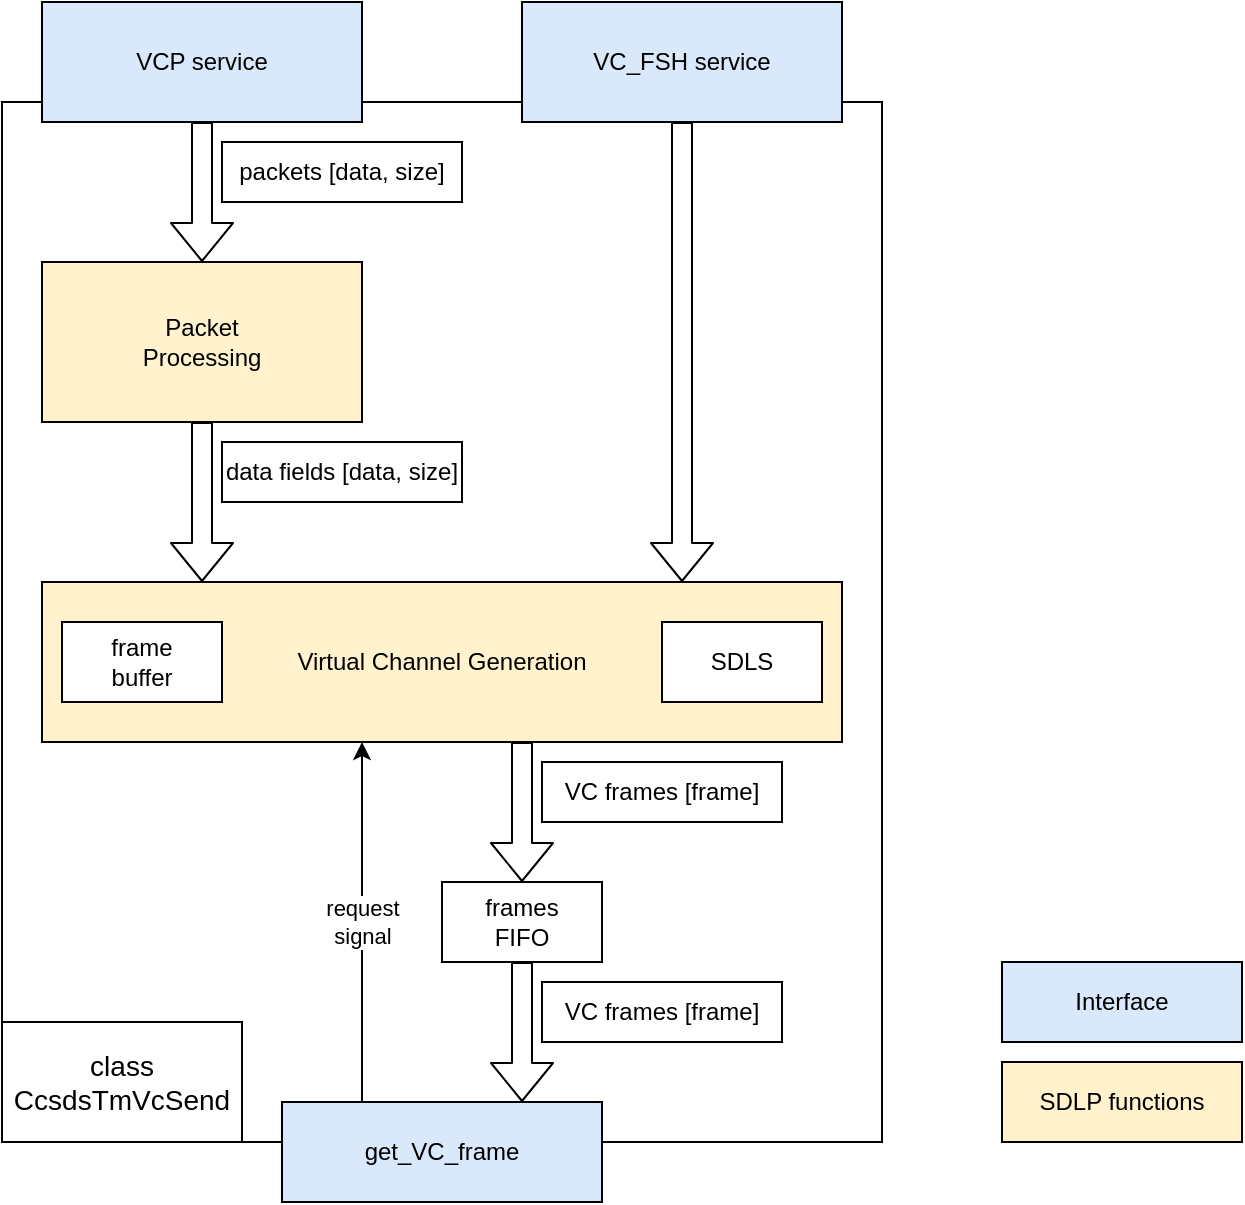 <mxfile>
    <diagram id="QktT9s6Nc1AT6UdeHGov" name="CcsdsTmVcSend">
        <mxGraphModel dx="700" dy="602" grid="1" gridSize="10" guides="1" tooltips="1" connect="1" arrows="1" fold="1" page="1" pageScale="1" pageWidth="850" pageHeight="1100" math="0" shadow="0">
            <root>
                <mxCell id="0"/>
                <mxCell id="1" parent="0"/>
                <mxCell id="11" value="" style="rounded=0;whiteSpace=wrap;html=1;fillColor=default;" vertex="1" parent="1">
                    <mxGeometry x="120" y="450" width="440" height="520" as="geometry"/>
                </mxCell>
                <mxCell id="2" value="Packet&lt;br/&gt;Processing" style="rounded=0;whiteSpace=wrap;html=1;fillColor=#fff2cc;strokeColor=#000000;" vertex="1" parent="1">
                    <mxGeometry x="140" y="530" width="160" height="80" as="geometry"/>
                </mxCell>
                <mxCell id="3" value="" style="shape=flexArrow;endArrow=classic;html=1;entryX=0.5;entryY=0;entryDx=0;entryDy=0;" edge="1" parent="1" target="2">
                    <mxGeometry width="50" height="50" relative="1" as="geometry">
                        <mxPoint x="220" y="460" as="sourcePoint"/>
                        <mxPoint x="340" y="530" as="targetPoint"/>
                    </mxGeometry>
                </mxCell>
                <mxCell id="4" value="Virtual Channel Generation" style="rounded=0;whiteSpace=wrap;html=1;fillColor=#fff2cc;strokeColor=#000000;" vertex="1" parent="1">
                    <mxGeometry x="140" y="690" width="400" height="80" as="geometry"/>
                </mxCell>
                <mxCell id="7" value="" style="shape=flexArrow;endArrow=classic;html=1;" edge="1" parent="1">
                    <mxGeometry width="50" height="50" relative="1" as="geometry">
                        <mxPoint x="220" y="610" as="sourcePoint"/>
                        <mxPoint x="220" y="690" as="targetPoint"/>
                    </mxGeometry>
                </mxCell>
                <mxCell id="8" value="" style="shape=flexArrow;endArrow=classic;html=1;entryX=0.5;entryY=0;entryDx=0;entryDy=0;" edge="1" parent="1" target="9">
                    <mxGeometry width="50" height="50" relative="1" as="geometry">
                        <mxPoint x="380" y="770" as="sourcePoint"/>
                        <mxPoint x="360" y="850" as="targetPoint"/>
                    </mxGeometry>
                </mxCell>
                <mxCell id="9" value="frames&lt;br&gt;FIFO" style="rounded=0;whiteSpace=wrap;html=1;" vertex="1" parent="1">
                    <mxGeometry x="340" y="840" width="80" height="40" as="geometry"/>
                </mxCell>
                <mxCell id="10" value="VCP service" style="rounded=0;whiteSpace=wrap;html=1;fillColor=#dae8fc;strokeColor=#000000;" vertex="1" parent="1">
                    <mxGeometry x="140" y="400" width="160" height="60" as="geometry"/>
                </mxCell>
                <mxCell id="13" value="VC_FSH service" style="rounded=0;whiteSpace=wrap;html=1;fillColor=#dae8fc;strokeColor=#000000;" vertex="1" parent="1">
                    <mxGeometry x="380" y="400" width="160" height="60" as="geometry"/>
                </mxCell>
                <mxCell id="14" value="" style="shape=flexArrow;endArrow=classic;html=1;entryX=0.8;entryY=0;entryDx=0;entryDy=0;exitX=0.5;exitY=1;exitDx=0;exitDy=0;entryPerimeter=0;" edge="1" parent="1" source="13" target="4">
                    <mxGeometry width="50" height="50" relative="1" as="geometry">
                        <mxPoint x="230" y="470.0" as="sourcePoint"/>
                        <mxPoint x="230" y="540.0" as="targetPoint"/>
                    </mxGeometry>
                </mxCell>
                <mxCell id="19" value="request&lt;br&gt;signal" style="edgeStyle=none;html=1;exitX=0.25;exitY=0;exitDx=0;exitDy=0;" edge="1" parent="1" source="15">
                    <mxGeometry relative="1" as="geometry">
                        <mxPoint x="300" y="770" as="targetPoint"/>
                    </mxGeometry>
                </mxCell>
                <mxCell id="15" value="get_VC_frame" style="rounded=0;whiteSpace=wrap;html=1;fillColor=#dae8fc;strokeColor=#000000;" vertex="1" parent="1">
                    <mxGeometry x="260" y="950" width="160" height="50" as="geometry"/>
                </mxCell>
                <mxCell id="16" value="" style="shape=flexArrow;endArrow=classic;html=1;exitX=0.5;exitY=1;exitDx=0;exitDy=0;entryX=0.75;entryY=0;entryDx=0;entryDy=0;" edge="1" parent="1" source="9" target="15">
                    <mxGeometry width="50" height="50" relative="1" as="geometry">
                        <mxPoint x="350" y="780" as="sourcePoint"/>
                        <mxPoint x="350" y="860" as="targetPoint"/>
                    </mxGeometry>
                </mxCell>
                <mxCell id="17" value="&lt;font style=&quot;font-size: 14px;&quot;&gt;class&lt;br&gt;CcsdsTmVcSend&lt;/font&gt;" style="rounded=0;whiteSpace=wrap;html=1;fillColor=default;" vertex="1" parent="1">
                    <mxGeometry x="120" y="910" width="120" height="60" as="geometry"/>
                </mxCell>
                <mxCell id="20" value="frame&lt;br&gt;buffer" style="rounded=0;whiteSpace=wrap;html=1;" vertex="1" parent="1">
                    <mxGeometry x="150" y="710" width="80" height="40" as="geometry"/>
                </mxCell>
                <mxCell id="21" value="packets [data, size]" style="rounded=0;whiteSpace=wrap;html=1;strokeColor=#000000;fillColor=default;" vertex="1" parent="1">
                    <mxGeometry x="230" y="470" width="120" height="30" as="geometry"/>
                </mxCell>
                <mxCell id="22" value="data fields [data, size]" style="rounded=0;whiteSpace=wrap;html=1;strokeColor=#000000;fillColor=default;" vertex="1" parent="1">
                    <mxGeometry x="230" y="620" width="120" height="30" as="geometry"/>
                </mxCell>
                <mxCell id="23" value="VC frames [frame]" style="rounded=0;whiteSpace=wrap;html=1;strokeColor=#000000;fillColor=default;" vertex="1" parent="1">
                    <mxGeometry x="390" y="780" width="120" height="30" as="geometry"/>
                </mxCell>
                <mxCell id="24" value="VC frames [frame]" style="rounded=0;whiteSpace=wrap;html=1;strokeColor=#000000;fillColor=default;" vertex="1" parent="1">
                    <mxGeometry x="390" y="890" width="120" height="30" as="geometry"/>
                </mxCell>
                <mxCell id="25" value="SDLS" style="rounded=0;whiteSpace=wrap;html=1;" vertex="1" parent="1">
                    <mxGeometry x="450" y="710" width="80" height="40" as="geometry"/>
                </mxCell>
                <mxCell id="26" value="Interface" style="rounded=0;whiteSpace=wrap;html=1;fillColor=#dae8fc;strokeColor=#000000;" vertex="1" parent="1">
                    <mxGeometry x="620" y="880" width="120" height="40" as="geometry"/>
                </mxCell>
                <mxCell id="27" value="SDLP functions" style="rounded=0;whiteSpace=wrap;html=1;fillColor=#fff2cc;strokeColor=#000000;" vertex="1" parent="1">
                    <mxGeometry x="620" y="930" width="120" height="40" as="geometry"/>
                </mxCell>
            </root>
        </mxGraphModel>
    </diagram>
    <diagram id="vNPgJLFHJEqL_uVgeNZd" name="CcsdsTmMcSend">
        <mxGraphModel dx="2805" dy="2053" grid="1" gridSize="10" guides="1" tooltips="1" connect="1" arrows="1" fold="1" page="1" pageScale="1" pageWidth="850" pageHeight="1100" math="0" shadow="0">
            <root>
                <mxCell id="0"/>
                <mxCell id="1" parent="0"/>
                <mxCell id="gddAYdEbdGSGUYh4bfDe-1" value="" style="rounded=0;whiteSpace=wrap;html=1;fillColor=default;" vertex="1" parent="1">
                    <mxGeometry x="-260" y="440" width="1180" height="390" as="geometry"/>
                </mxCell>
                <mxCell id="gddAYdEbdGSGUYh4bfDe-3" value="" style="shape=flexArrow;endArrow=classic;html=1;entryX=0.5;entryY=0;entryDx=0;entryDy=0;" edge="1" parent="1">
                    <mxGeometry width="50" height="50" relative="1" as="geometry">
                        <mxPoint x="-40" y="450" as="sourcePoint"/>
                        <mxPoint x="-40" y="520" as="targetPoint"/>
                    </mxGeometry>
                </mxCell>
                <mxCell id="vtf4cM3djB3CSQXeLiiT-45" style="edgeStyle=none;html=1;entryX=0.25;entryY=1;entryDx=0;entryDy=0;fontSize=14;exitX=0.775;exitY=-0.006;exitDx=0;exitDy=0;exitPerimeter=0;" edge="1" parent="1" source="gddAYdEbdGSGUYh4bfDe-4" target="lhjE1rx71gh7iTyU4ZG2-3">
                    <mxGeometry relative="1" as="geometry"/>
                </mxCell>
                <mxCell id="vtf4cM3djB3CSQXeLiiT-46" style="edgeStyle=none;html=1;entryX=0.25;entryY=1;entryDx=0;entryDy=0;fontSize=14;exitX=0.144;exitY=0.026;exitDx=0;exitDy=0;exitPerimeter=0;" edge="1" parent="1" source="gddAYdEbdGSGUYh4bfDe-4" target="gddAYdEbdGSGUYh4bfDe-8">
                    <mxGeometry relative="1" as="geometry"/>
                </mxCell>
                <mxCell id="gddAYdEbdGSGUYh4bfDe-4" value="Virtual&lt;br/&gt;Channel&lt;br/&gt;Multiplexing" style="rounded=0;whiteSpace=wrap;html=1;fillColor=#fff2cc;strokeColor=#000000;" vertex="1" parent="1">
                    <mxGeometry x="-190" y="520" width="760" height="80" as="geometry"/>
                </mxCell>
                <mxCell id="gddAYdEbdGSGUYh4bfDe-6" value="" style="shape=flexArrow;endArrow=classic;html=1;entryX=0.5;entryY=0;entryDx=0;entryDy=0;" edge="1" parent="1">
                    <mxGeometry width="50" height="50" relative="1" as="geometry">
                        <mxPoint x="410" y="600" as="sourcePoint"/>
                        <mxPoint x="410.0" y="670" as="targetPoint"/>
                    </mxGeometry>
                </mxCell>
                <mxCell id="gddAYdEbdGSGUYh4bfDe-8" value="request&lt;br&gt;frame&lt;br&gt;VC7" style="rounded=0;whiteSpace=wrap;html=1;fillColor=#dae8fc;strokeColor=#000000;" vertex="1" parent="1">
                    <mxGeometry x="-120" y="390" width="160" height="60" as="geometry"/>
                </mxCell>
                <mxCell id="gddAYdEbdGSGUYh4bfDe-14" value="&lt;font style=&quot;font-size: 14px;&quot;&gt;class&lt;br&gt;CcsdsTmMcSend&lt;/font&gt;" style="rounded=0;whiteSpace=wrap;html=1;fillColor=default;" vertex="1" parent="1">
                    <mxGeometry x="-260" y="770" width="120" height="60" as="geometry"/>
                </mxCell>
                <mxCell id="gddAYdEbdGSGUYh4bfDe-15" value="multiplexing&lt;br&gt;logic" style="rounded=0;whiteSpace=wrap;html=1;" vertex="1" parent="1">
                    <mxGeometry x="-170" y="540" width="80" height="40" as="geometry"/>
                </mxCell>
                <mxCell id="gddAYdEbdGSGUYh4bfDe-18" value="MC frames [frame]" style="rounded=0;whiteSpace=wrap;html=1;strokeColor=#000000;fillColor=default;" vertex="1" parent="1">
                    <mxGeometry x="420" y="610" width="120" height="30" as="geometry"/>
                </mxCell>
                <mxCell id="gddAYdEbdGSGUYh4bfDe-21" value="Interface" style="rounded=0;whiteSpace=wrap;html=1;fillColor=#dae8fc;strokeColor=#000000;" vertex="1" parent="1">
                    <mxGeometry x="650" y="850" width="120" height="40" as="geometry"/>
                </mxCell>
                <mxCell id="gddAYdEbdGSGUYh4bfDe-22" value="SDLP functions" style="rounded=0;whiteSpace=wrap;html=1;fillColor=#fff2cc;strokeColor=#000000;" vertex="1" parent="1">
                    <mxGeometry x="650" y="910" width="120" height="40" as="geometry"/>
                </mxCell>
                <mxCell id="lhjE1rx71gh7iTyU4ZG2-1" value="VC frames [frame]" style="rounded=0;whiteSpace=wrap;html=1;strokeColor=#000000;fillColor=default;" vertex="1" parent="1">
                    <mxGeometry x="-30" y="460" width="120" height="30" as="geometry"/>
                </mxCell>
                <mxCell id="lhjE1rx71gh7iTyU4ZG2-2" value="" style="shape=flexArrow;endArrow=classic;html=1;entryX=0.5;entryY=0;entryDx=0;entryDy=0;" edge="1" parent="1">
                    <mxGeometry width="50" height="50" relative="1" as="geometry">
                        <mxPoint x="440" y="450" as="sourcePoint"/>
                        <mxPoint x="440" y="520" as="targetPoint"/>
                    </mxGeometry>
                </mxCell>
                <mxCell id="lhjE1rx71gh7iTyU4ZG2-3" value="request&lt;br&gt;frame&lt;br&gt;VC0" style="rounded=0;whiteSpace=wrap;html=1;fillColor=#dae8fc;strokeColor=#000000;" vertex="1" parent="1">
                    <mxGeometry x="360" y="390" width="160" height="60" as="geometry"/>
                </mxCell>
                <mxCell id="lhjE1rx71gh7iTyU4ZG2-4" value="VC frames [frame]" style="rounded=0;whiteSpace=wrap;html=1;strokeColor=#000000;fillColor=default;" vertex="1" parent="1">
                    <mxGeometry x="450" y="460" width="120" height="30" as="geometry"/>
                </mxCell>
                <mxCell id="0h54ojbTQFqpeIHQ07Yx-1" value="MC_FSH service" style="rounded=0;whiteSpace=wrap;html=1;fillColor=#dae8fc;strokeColor=#000000;" vertex="1" parent="1">
                    <mxGeometry x="740" y="390" width="160" height="60" as="geometry"/>
                </mxCell>
                <mxCell id="0h54ojbTQFqpeIHQ07Yx-2" value="" style="shape=flexArrow;endArrow=classic;html=1;exitX=0.5;exitY=1;exitDx=0;exitDy=0;fontStyle=4;entryX=0.915;entryY=0.59;entryDx=0;entryDy=0;entryPerimeter=0;" edge="1" parent="1" source="0h54ojbTQFqpeIHQ07Yx-1" target="gddAYdEbdGSGUYh4bfDe-1">
                    <mxGeometry width="50" height="50" relative="1" as="geometry">
                        <mxPoint x="450" y="460.0" as="sourcePoint"/>
                        <mxPoint x="680" y="670" as="targetPoint"/>
                        <Array as="points"/>
                    </mxGeometry>
                </mxCell>
                <mxCell id="vtf4cM3djB3CSQXeLiiT-44" style="edgeStyle=none;html=1;fontSize=14;exitX=0.144;exitY=0.024;exitDx=0;exitDy=0;exitPerimeter=0;entryX=0.736;entryY=1.017;entryDx=0;entryDy=0;entryPerimeter=0;" edge="1" parent="1" source="0h54ojbTQFqpeIHQ07Yx-3" target="gddAYdEbdGSGUYh4bfDe-4">
                    <mxGeometry relative="1" as="geometry"/>
                </mxCell>
                <mxCell id="0h54ojbTQFqpeIHQ07Yx-3" value="Master&lt;br/&gt;Channel&lt;br/&gt;Generation" style="rounded=0;whiteSpace=wrap;html=1;fillColor=#fff2cc;strokeColor=#000000;" vertex="1" parent="1">
                    <mxGeometry x="280" y="670" width="620" height="80" as="geometry"/>
                </mxCell>
                <mxCell id="vtf4cM3djB3CSQXeLiiT-43" style="edgeStyle=none;html=1;entryX=0.143;entryY=1.032;entryDx=0;entryDy=0;entryPerimeter=0;fontSize=14;exitX=0.25;exitY=0;exitDx=0;exitDy=0;" edge="1" parent="1" source="xVO6UaH1v2z7q87tYatI-1" target="0h54ojbTQFqpeIHQ07Yx-3">
                    <mxGeometry relative="1" as="geometry"/>
                </mxCell>
                <mxCell id="xVO6UaH1v2z7q87tYatI-1" value="get_VC_frame" style="rounded=0;whiteSpace=wrap;html=1;fillColor=#dae8fc;strokeColor=#000000;" vertex="1" parent="1">
                    <mxGeometry x="330" y="820" width="160" height="50" as="geometry"/>
                </mxCell>
                <mxCell id="xVO6UaH1v2z7q87tYatI-2" value="" style="shape=flexArrow;endArrow=classic;html=1;entryX=0.5;entryY=0;entryDx=0;entryDy=0;" edge="1" parent="1">
                    <mxGeometry width="50" height="50" relative="1" as="geometry">
                        <mxPoint x="410" y="750" as="sourcePoint"/>
                        <mxPoint x="410" y="820" as="targetPoint"/>
                    </mxGeometry>
                </mxCell>
                <mxCell id="xVO6UaH1v2z7q87tYatI-3" value="MC frames [frame]" style="rounded=0;whiteSpace=wrap;html=1;strokeColor=#000000;fillColor=default;" vertex="1" parent="1">
                    <mxGeometry x="420" y="760" width="120" height="30" as="geometry"/>
                </mxCell>
                <mxCell id="vtf4cM3djB3CSQXeLiiT-1" value="" style="rounded=0;whiteSpace=wrap;html=1;fillColor=default;" vertex="1" parent="1">
                    <mxGeometry x="220" y="-160" width="440" height="520" as="geometry"/>
                </mxCell>
                <mxCell id="vtf4cM3djB3CSQXeLiiT-2" value="Packet&lt;br/&gt;Processing" style="rounded=0;whiteSpace=wrap;html=1;fillColor=#fff2cc;strokeColor=#000000;" vertex="1" parent="1">
                    <mxGeometry x="240" y="-80" width="160" height="80" as="geometry"/>
                </mxCell>
                <mxCell id="vtf4cM3djB3CSQXeLiiT-3" value="" style="shape=flexArrow;endArrow=classic;html=1;entryX=0.5;entryY=0;entryDx=0;entryDy=0;" edge="1" parent="1" target="vtf4cM3djB3CSQXeLiiT-2">
                    <mxGeometry width="50" height="50" relative="1" as="geometry">
                        <mxPoint x="320" y="-150" as="sourcePoint"/>
                        <mxPoint x="440" y="-80" as="targetPoint"/>
                    </mxGeometry>
                </mxCell>
                <mxCell id="vtf4cM3djB3CSQXeLiiT-4" value="Virtual Channel Generation" style="rounded=0;whiteSpace=wrap;html=1;fillColor=#fff2cc;strokeColor=#000000;" vertex="1" parent="1">
                    <mxGeometry x="240" y="80" width="400" height="80" as="geometry"/>
                </mxCell>
                <mxCell id="vtf4cM3djB3CSQXeLiiT-5" value="" style="shape=flexArrow;endArrow=classic;html=1;" edge="1" parent="1">
                    <mxGeometry width="50" height="50" relative="1" as="geometry">
                        <mxPoint x="320" as="sourcePoint"/>
                        <mxPoint x="320" y="80" as="targetPoint"/>
                    </mxGeometry>
                </mxCell>
                <mxCell id="vtf4cM3djB3CSQXeLiiT-6" value="" style="shape=flexArrow;endArrow=classic;html=1;entryX=0.5;entryY=0;entryDx=0;entryDy=0;" edge="1" parent="1" target="vtf4cM3djB3CSQXeLiiT-7">
                    <mxGeometry width="50" height="50" relative="1" as="geometry">
                        <mxPoint x="480" y="160" as="sourcePoint"/>
                        <mxPoint x="460" y="240" as="targetPoint"/>
                    </mxGeometry>
                </mxCell>
                <mxCell id="vtf4cM3djB3CSQXeLiiT-7" value="frames&lt;br&gt;FIFO" style="rounded=0;whiteSpace=wrap;html=1;" vertex="1" parent="1">
                    <mxGeometry x="440" y="230" width="80" height="40" as="geometry"/>
                </mxCell>
                <mxCell id="vtf4cM3djB3CSQXeLiiT-8" value="VCP service" style="rounded=0;whiteSpace=wrap;html=1;fillColor=#dae8fc;strokeColor=#000000;" vertex="1" parent="1">
                    <mxGeometry x="240" y="-210" width="160" height="60" as="geometry"/>
                </mxCell>
                <mxCell id="vtf4cM3djB3CSQXeLiiT-9" value="VC_FSH service" style="rounded=0;whiteSpace=wrap;html=1;fillColor=#dae8fc;strokeColor=#000000;" vertex="1" parent="1">
                    <mxGeometry x="480" y="-210" width="160" height="60" as="geometry"/>
                </mxCell>
                <mxCell id="vtf4cM3djB3CSQXeLiiT-10" value="" style="shape=flexArrow;endArrow=classic;html=1;entryX=0.8;entryY=0;entryDx=0;entryDy=0;exitX=0.5;exitY=1;exitDx=0;exitDy=0;entryPerimeter=0;" edge="1" parent="1" source="vtf4cM3djB3CSQXeLiiT-9" target="vtf4cM3djB3CSQXeLiiT-4">
                    <mxGeometry width="50" height="50" relative="1" as="geometry">
                        <mxPoint x="330" y="-140.0" as="sourcePoint"/>
                        <mxPoint x="330" y="-70.0" as="targetPoint"/>
                    </mxGeometry>
                </mxCell>
                <mxCell id="vtf4cM3djB3CSQXeLiiT-11" value="request&lt;br&gt;signal" style="edgeStyle=none;html=1;exitX=0.25;exitY=0;exitDx=0;exitDy=0;" edge="1" parent="1" source="vtf4cM3djB3CSQXeLiiT-12">
                    <mxGeometry relative="1" as="geometry">
                        <mxPoint x="400" y="160" as="targetPoint"/>
                    </mxGeometry>
                </mxCell>
                <mxCell id="vtf4cM3djB3CSQXeLiiT-12" value="get_VC_frame" style="rounded=0;whiteSpace=wrap;html=1;fillColor=#dae8fc;strokeColor=#000000;" vertex="1" parent="1">
                    <mxGeometry x="360" y="340" width="160" height="50" as="geometry"/>
                </mxCell>
                <mxCell id="vtf4cM3djB3CSQXeLiiT-13" value="" style="shape=flexArrow;endArrow=classic;html=1;exitX=0.5;exitY=1;exitDx=0;exitDy=0;entryX=0.75;entryY=0;entryDx=0;entryDy=0;" edge="1" parent="1" source="vtf4cM3djB3CSQXeLiiT-7" target="vtf4cM3djB3CSQXeLiiT-12">
                    <mxGeometry width="50" height="50" relative="1" as="geometry">
                        <mxPoint x="450" y="170" as="sourcePoint"/>
                        <mxPoint x="450" y="250" as="targetPoint"/>
                    </mxGeometry>
                </mxCell>
                <mxCell id="vtf4cM3djB3CSQXeLiiT-14" value="&lt;font style=&quot;font-size: 14px;&quot;&gt;class&lt;br&gt;CcsdsTmVcSend&lt;/font&gt;" style="rounded=0;whiteSpace=wrap;html=1;fillColor=default;" vertex="1" parent="1">
                    <mxGeometry x="220" y="300" width="120" height="60" as="geometry"/>
                </mxCell>
                <mxCell id="vtf4cM3djB3CSQXeLiiT-15" value="frame&lt;br&gt;buffer" style="rounded=0;whiteSpace=wrap;html=1;" vertex="1" parent="1">
                    <mxGeometry x="250" y="100" width="80" height="40" as="geometry"/>
                </mxCell>
                <mxCell id="vtf4cM3djB3CSQXeLiiT-16" value="packets [data, size]" style="rounded=0;whiteSpace=wrap;html=1;strokeColor=#000000;fillColor=default;" vertex="1" parent="1">
                    <mxGeometry x="330" y="-140" width="120" height="30" as="geometry"/>
                </mxCell>
                <mxCell id="vtf4cM3djB3CSQXeLiiT-17" value="data fields [data, size]" style="rounded=0;whiteSpace=wrap;html=1;strokeColor=#000000;fillColor=default;" vertex="1" parent="1">
                    <mxGeometry x="330" y="10" width="120" height="30" as="geometry"/>
                </mxCell>
                <mxCell id="vtf4cM3djB3CSQXeLiiT-18" value="VC frames [frame]" style="rounded=0;whiteSpace=wrap;html=1;strokeColor=#000000;fillColor=default;" vertex="1" parent="1">
                    <mxGeometry x="490" y="170" width="120" height="30" as="geometry"/>
                </mxCell>
                <mxCell id="vtf4cM3djB3CSQXeLiiT-19" value="VC frames [frame]" style="rounded=0;whiteSpace=wrap;html=1;strokeColor=#000000;fillColor=default;" vertex="1" parent="1">
                    <mxGeometry x="490" y="280" width="120" height="30" as="geometry"/>
                </mxCell>
                <mxCell id="vtf4cM3djB3CSQXeLiiT-20" value="SDLS" style="rounded=0;whiteSpace=wrap;html=1;" vertex="1" parent="1">
                    <mxGeometry x="550" y="100" width="80" height="40" as="geometry"/>
                </mxCell>
                <mxCell id="vtf4cM3djB3CSQXeLiiT-21" value="" style="rounded=0;whiteSpace=wrap;html=1;fillColor=default;" vertex="1" parent="1">
                    <mxGeometry x="-260" y="-160" width="440" height="520" as="geometry"/>
                </mxCell>
                <mxCell id="vtf4cM3djB3CSQXeLiiT-42" style="edgeStyle=none;html=1;fontSize=14;exitX=0.25;exitY=1;exitDx=0;exitDy=0;entryX=0.1;entryY=0.005;entryDx=0;entryDy=0;entryPerimeter=0;" edge="1" parent="1" source="vtf4cM3djB3CSQXeLiiT-22" target="vtf4cM3djB3CSQXeLiiT-24">
                    <mxGeometry relative="1" as="geometry">
                        <mxPoint x="-200" y="70" as="targetPoint"/>
                    </mxGeometry>
                </mxCell>
                <mxCell id="vtf4cM3djB3CSQXeLiiT-22" value="Packet&lt;br/&gt;Processing" style="rounded=0;whiteSpace=wrap;html=1;fillColor=#fff2cc;strokeColor=#000000;" vertex="1" parent="1">
                    <mxGeometry x="-240" y="-80" width="160" height="80" as="geometry"/>
                </mxCell>
                <mxCell id="vtf4cM3djB3CSQXeLiiT-23" value="" style="shape=flexArrow;endArrow=classic;html=1;entryX=0.5;entryY=0;entryDx=0;entryDy=0;" edge="1" parent="1" target="vtf4cM3djB3CSQXeLiiT-22">
                    <mxGeometry width="50" height="50" relative="1" as="geometry">
                        <mxPoint x="-160" y="-150" as="sourcePoint"/>
                        <mxPoint x="-40" y="-80" as="targetPoint"/>
                    </mxGeometry>
                </mxCell>
                <mxCell id="vtf4cM3djB3CSQXeLiiT-24" value="Virtual Channel Generation" style="rounded=0;whiteSpace=wrap;html=1;fillColor=#fff2cc;strokeColor=#000000;" vertex="1" parent="1">
                    <mxGeometry x="-240" y="80" width="400" height="80" as="geometry"/>
                </mxCell>
                <mxCell id="vtf4cM3djB3CSQXeLiiT-25" value="" style="shape=flexArrow;endArrow=classic;html=1;" edge="1" parent="1">
                    <mxGeometry width="50" height="50" relative="1" as="geometry">
                        <mxPoint x="-160" as="sourcePoint"/>
                        <mxPoint x="-160" y="80" as="targetPoint"/>
                    </mxGeometry>
                </mxCell>
                <mxCell id="vtf4cM3djB3CSQXeLiiT-26" value="" style="shape=flexArrow;endArrow=classic;html=1;entryX=0.5;entryY=0;entryDx=0;entryDy=0;" edge="1" parent="1" target="vtf4cM3djB3CSQXeLiiT-27">
                    <mxGeometry width="50" height="50" relative="1" as="geometry">
                        <mxPoint y="160" as="sourcePoint"/>
                        <mxPoint x="-20" y="240" as="targetPoint"/>
                    </mxGeometry>
                </mxCell>
                <mxCell id="vtf4cM3djB3CSQXeLiiT-27" value="frames&lt;br&gt;FIFO" style="rounded=0;whiteSpace=wrap;html=1;" vertex="1" parent="1">
                    <mxGeometry x="-40" y="230" width="80" height="40" as="geometry"/>
                </mxCell>
                <mxCell id="vtf4cM3djB3CSQXeLiiT-41" style="edgeStyle=none;html=1;entryX=0.25;entryY=0;entryDx=0;entryDy=0;fontSize=14;exitX=0.25;exitY=1;exitDx=0;exitDy=0;" edge="1" parent="1" source="vtf4cM3djB3CSQXeLiiT-28" target="vtf4cM3djB3CSQXeLiiT-22">
                    <mxGeometry relative="1" as="geometry"/>
                </mxCell>
                <mxCell id="vtf4cM3djB3CSQXeLiiT-28" value="VCP service" style="rounded=0;whiteSpace=wrap;html=1;fillColor=#dae8fc;strokeColor=#000000;" vertex="1" parent="1">
                    <mxGeometry x="-240" y="-210" width="160" height="60" as="geometry"/>
                </mxCell>
                <mxCell id="vtf4cM3djB3CSQXeLiiT-29" value="VC_FSH service" style="rounded=0;whiteSpace=wrap;html=1;fillColor=#dae8fc;strokeColor=#000000;" vertex="1" parent="1">
                    <mxGeometry y="-210" width="160" height="60" as="geometry"/>
                </mxCell>
                <mxCell id="vtf4cM3djB3CSQXeLiiT-30" value="" style="shape=flexArrow;endArrow=classic;html=1;entryX=0.8;entryY=0;entryDx=0;entryDy=0;exitX=0.5;exitY=1;exitDx=0;exitDy=0;entryPerimeter=0;" edge="1" parent="1" source="vtf4cM3djB3CSQXeLiiT-29" target="vtf4cM3djB3CSQXeLiiT-24">
                    <mxGeometry width="50" height="50" relative="1" as="geometry">
                        <mxPoint x="-150" y="-140.0" as="sourcePoint"/>
                        <mxPoint x="-150" y="-70.0" as="targetPoint"/>
                    </mxGeometry>
                </mxCell>
                <mxCell id="vtf4cM3djB3CSQXeLiiT-31" value="request&lt;br&gt;signal" style="edgeStyle=none;html=1;exitX=0.25;exitY=0;exitDx=0;exitDy=0;" edge="1" parent="1" source="vtf4cM3djB3CSQXeLiiT-32">
                    <mxGeometry relative="1" as="geometry">
                        <mxPoint x="-80" y="160" as="targetPoint"/>
                    </mxGeometry>
                </mxCell>
                <mxCell id="vtf4cM3djB3CSQXeLiiT-32" value="get_VC_frame" style="rounded=0;whiteSpace=wrap;html=1;fillColor=#dae8fc;strokeColor=#000000;" vertex="1" parent="1">
                    <mxGeometry x="-120" y="340" width="160" height="50" as="geometry"/>
                </mxCell>
                <mxCell id="vtf4cM3djB3CSQXeLiiT-33" value="" style="shape=flexArrow;endArrow=classic;html=1;exitX=0.5;exitY=1;exitDx=0;exitDy=0;entryX=0.75;entryY=0;entryDx=0;entryDy=0;" edge="1" parent="1" source="vtf4cM3djB3CSQXeLiiT-27" target="vtf4cM3djB3CSQXeLiiT-32">
                    <mxGeometry width="50" height="50" relative="1" as="geometry">
                        <mxPoint x="-30" y="170" as="sourcePoint"/>
                        <mxPoint x="-30" y="250" as="targetPoint"/>
                    </mxGeometry>
                </mxCell>
                <mxCell id="vtf4cM3djB3CSQXeLiiT-34" value="&lt;font style=&quot;font-size: 14px;&quot;&gt;class&lt;br&gt;CcsdsTmVcSend&lt;/font&gt;" style="rounded=0;whiteSpace=wrap;html=1;fillColor=default;" vertex="1" parent="1">
                    <mxGeometry x="-260" y="300" width="120" height="60" as="geometry"/>
                </mxCell>
                <mxCell id="vtf4cM3djB3CSQXeLiiT-35" value="frame&lt;br&gt;buffer" style="rounded=0;whiteSpace=wrap;html=1;" vertex="1" parent="1">
                    <mxGeometry x="-230" y="100" width="80" height="40" as="geometry"/>
                </mxCell>
                <mxCell id="vtf4cM3djB3CSQXeLiiT-36" value="packets [data, size]" style="rounded=0;whiteSpace=wrap;html=1;strokeColor=#000000;fillColor=default;" vertex="1" parent="1">
                    <mxGeometry x="-150" y="-140" width="120" height="30" as="geometry"/>
                </mxCell>
                <mxCell id="vtf4cM3djB3CSQXeLiiT-37" value="data fields [data, size]" style="rounded=0;whiteSpace=wrap;html=1;strokeColor=#000000;fillColor=default;" vertex="1" parent="1">
                    <mxGeometry x="-150" y="10" width="120" height="30" as="geometry"/>
                </mxCell>
                <mxCell id="vtf4cM3djB3CSQXeLiiT-38" value="VC frames [frame]" style="rounded=0;whiteSpace=wrap;html=1;strokeColor=#000000;fillColor=default;" vertex="1" parent="1">
                    <mxGeometry x="10" y="170" width="120" height="30" as="geometry"/>
                </mxCell>
                <mxCell id="vtf4cM3djB3CSQXeLiiT-39" value="VC frames [frame]" style="rounded=0;whiteSpace=wrap;html=1;strokeColor=#000000;fillColor=default;" vertex="1" parent="1">
                    <mxGeometry x="10" y="280" width="120" height="30" as="geometry"/>
                </mxCell>
                <mxCell id="vtf4cM3djB3CSQXeLiiT-40" value="SDLS" style="rounded=0;whiteSpace=wrap;html=1;" vertex="1" parent="1">
                    <mxGeometry x="70" y="100" width="80" height="40" as="geometry"/>
                </mxCell>
            </root>
        </mxGraphModel>
    </diagram>
    <diagram id="OC_ezcrFi7vJXvILyqpE" name="Common">
        <mxGraphModel dx="2933" dy="1430" grid="1" gridSize="10" guides="1" tooltips="1" connect="1" arrows="1" fold="1" page="1" pageScale="1" pageWidth="850" pageHeight="1100" math="0" shadow="0">
            <root>
                <mxCell id="0"/>
                <mxCell id="1" parent="0"/>
                <mxCell id="I0tdxXTSv2Fpjn3cUt_n-1" value="" style="rounded=0;whiteSpace=wrap;html=1;fillColor=default;" vertex="1" parent="1">
                    <mxGeometry x="120" y="410" width="740" height="390" as="geometry"/>
                </mxCell>
                <mxCell id="I0tdxXTSv2Fpjn3cUt_n-2" value="" style="shape=flexArrow;endArrow=classic;html=1;entryX=0.5;entryY=0;entryDx=0;entryDy=0;" edge="1" parent="1">
                    <mxGeometry width="50" height="50" relative="1" as="geometry">
                        <mxPoint x="220" y="420.0" as="sourcePoint"/>
                        <mxPoint x="220" y="490.0" as="targetPoint"/>
                    </mxGeometry>
                </mxCell>
                <mxCell id="I0tdxXTSv2Fpjn3cUt_n-3" value="Virtual&lt;br/&gt;Channel&lt;br/&gt;Multiplexing" style="rounded=0;whiteSpace=wrap;html=1;fillColor=#fff2cc;strokeColor=#000000;" vertex="1" parent="1">
                    <mxGeometry x="140" y="490" width="510" height="80" as="geometry"/>
                </mxCell>
                <mxCell id="I0tdxXTSv2Fpjn3cUt_n-4" value="" style="shape=flexArrow;endArrow=classic;html=1;entryX=0.5;entryY=0;entryDx=0;entryDy=0;" edge="1" parent="1">
                    <mxGeometry width="50" height="50" relative="1" as="geometry">
                        <mxPoint x="400" y="570.0" as="sourcePoint"/>
                        <mxPoint x="400" y="640.0" as="targetPoint"/>
                    </mxGeometry>
                </mxCell>
                <mxCell id="I0tdxXTSv2Fpjn3cUt_n-5" value="request&lt;br&gt;frame&lt;br&gt;VC7" style="rounded=0;whiteSpace=wrap;html=1;fillColor=#dae8fc;strokeColor=#000000;" vertex="1" parent="1">
                    <mxGeometry x="140" y="360" width="160" height="60" as="geometry"/>
                </mxCell>
                <mxCell id="I0tdxXTSv2Fpjn3cUt_n-6" value="&lt;font style=&quot;font-size: 14px;&quot;&gt;class&lt;br&gt;CcsdsTmMcSend&lt;/font&gt;" style="rounded=0;whiteSpace=wrap;html=1;fillColor=default;" vertex="1" parent="1">
                    <mxGeometry x="120" y="740" width="120" height="60" as="geometry"/>
                </mxCell>
                <mxCell id="I0tdxXTSv2Fpjn3cUt_n-7" value="multiplexing&lt;br&gt;logic" style="rounded=0;whiteSpace=wrap;html=1;" vertex="1" parent="1">
                    <mxGeometry x="150" y="510" width="80" height="40" as="geometry"/>
                </mxCell>
                <mxCell id="I0tdxXTSv2Fpjn3cUt_n-8" value="MC frames [frame]" style="rounded=0;whiteSpace=wrap;html=1;strokeColor=#000000;fillColor=default;" vertex="1" parent="1">
                    <mxGeometry x="410" y="580" width="120" height="30" as="geometry"/>
                </mxCell>
                <mxCell id="I0tdxXTSv2Fpjn3cUt_n-9" value="Interface" style="rounded=0;whiteSpace=wrap;html=1;fillColor=#dae8fc;strokeColor=#000000;" vertex="1" parent="1">
                    <mxGeometry x="730" y="820" width="120" height="40" as="geometry"/>
                </mxCell>
                <mxCell id="I0tdxXTSv2Fpjn3cUt_n-10" value="SDLP functions" style="rounded=0;whiteSpace=wrap;html=1;fillColor=#fff2cc;strokeColor=#000000;" vertex="1" parent="1">
                    <mxGeometry x="730" y="880" width="120" height="40" as="geometry"/>
                </mxCell>
                <mxCell id="I0tdxXTSv2Fpjn3cUt_n-11" value="VC frames [frame]" style="rounded=0;whiteSpace=wrap;html=1;strokeColor=#000000;fillColor=default;" vertex="1" parent="1">
                    <mxGeometry x="230" y="430" width="120" height="30" as="geometry"/>
                </mxCell>
                <mxCell id="I0tdxXTSv2Fpjn3cUt_n-12" value="" style="shape=flexArrow;endArrow=classic;html=1;entryX=0.5;entryY=0;entryDx=0;entryDy=0;" edge="1" parent="1">
                    <mxGeometry width="50" height="50" relative="1" as="geometry">
                        <mxPoint x="520" y="420.0" as="sourcePoint"/>
                        <mxPoint x="520" y="490.0" as="targetPoint"/>
                    </mxGeometry>
                </mxCell>
                <mxCell id="I0tdxXTSv2Fpjn3cUt_n-13" value="request&lt;br&gt;frame&lt;br&gt;VC0" style="rounded=0;whiteSpace=wrap;html=1;fillColor=#dae8fc;strokeColor=#000000;" vertex="1" parent="1">
                    <mxGeometry x="440" y="360" width="160" height="60" as="geometry"/>
                </mxCell>
                <mxCell id="I0tdxXTSv2Fpjn3cUt_n-14" value="VC frames [frame]" style="rounded=0;whiteSpace=wrap;html=1;strokeColor=#000000;fillColor=default;" vertex="1" parent="1">
                    <mxGeometry x="530" y="430" width="120" height="30" as="geometry"/>
                </mxCell>
                <mxCell id="I0tdxXTSv2Fpjn3cUt_n-15" value="MC_FSH service" style="rounded=0;whiteSpace=wrap;html=1;fillColor=#dae8fc;strokeColor=#000000;" vertex="1" parent="1">
                    <mxGeometry x="680" y="360" width="160" height="60" as="geometry"/>
                </mxCell>
                <mxCell id="I0tdxXTSv2Fpjn3cUt_n-16" value="" style="shape=flexArrow;endArrow=classic;html=1;exitX=0.5;exitY=1;exitDx=0;exitDy=0;fontStyle=4" edge="1" parent="1" source="I0tdxXTSv2Fpjn3cUt_n-15">
                    <mxGeometry width="50" height="50" relative="1" as="geometry">
                        <mxPoint x="530" y="430.0" as="sourcePoint"/>
                        <mxPoint x="760.0" y="640.0" as="targetPoint"/>
                        <Array as="points">
                            <mxPoint x="760" y="580"/>
                        </Array>
                    </mxGeometry>
                </mxCell>
                <mxCell id="I0tdxXTSv2Fpjn3cUt_n-17" value="Master&lt;br/&gt;Channel&lt;br/&gt;Generation" style="rounded=0;whiteSpace=wrap;html=1;fillColor=#fff2cc;strokeColor=#000000;" vertex="1" parent="1">
                    <mxGeometry x="140" y="640" width="700" height="80" as="geometry"/>
                </mxCell>
                <mxCell id="I0tdxXTSv2Fpjn3cUt_n-18" value="get_VC_frame" style="rounded=0;whiteSpace=wrap;html=1;fillColor=#dae8fc;strokeColor=#000000;" vertex="1" parent="1">
                    <mxGeometry x="410" y="790" width="160" height="50" as="geometry"/>
                </mxCell>
                <mxCell id="I0tdxXTSv2Fpjn3cUt_n-19" value="" style="shape=flexArrow;endArrow=classic;html=1;entryX=0.5;entryY=0;entryDx=0;entryDy=0;" edge="1" parent="1">
                    <mxGeometry width="50" height="50" relative="1" as="geometry">
                        <mxPoint x="490" y="720.0" as="sourcePoint"/>
                        <mxPoint x="490" y="790.0" as="targetPoint"/>
                    </mxGeometry>
                </mxCell>
                <mxCell id="I0tdxXTSv2Fpjn3cUt_n-20" value="MC frames [frame]" style="rounded=0;whiteSpace=wrap;html=1;strokeColor=#000000;fillColor=default;" vertex="1" parent="1">
                    <mxGeometry x="500" y="730" width="120" height="30" as="geometry"/>
                </mxCell>
            </root>
        </mxGraphModel>
    </diagram>
</mxfile>